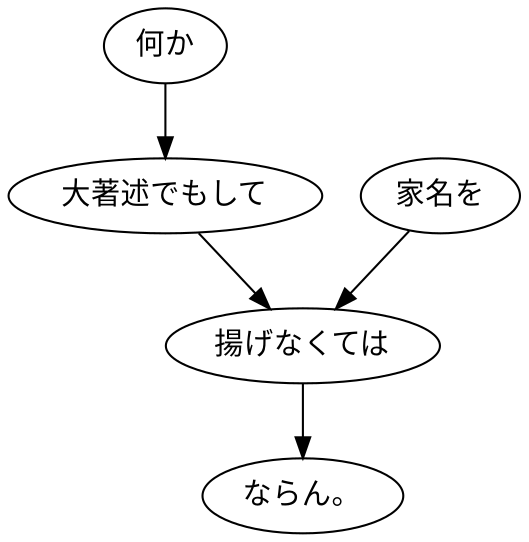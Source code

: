 digraph graph1046 {
	node0 [label="何か"];
	node1 [label="大著述でもして"];
	node2 [label="家名を"];
	node3 [label="揚げなくては"];
	node4 [label="ならん。"];
	node0 -> node1;
	node1 -> node3;
	node2 -> node3;
	node3 -> node4;
}
